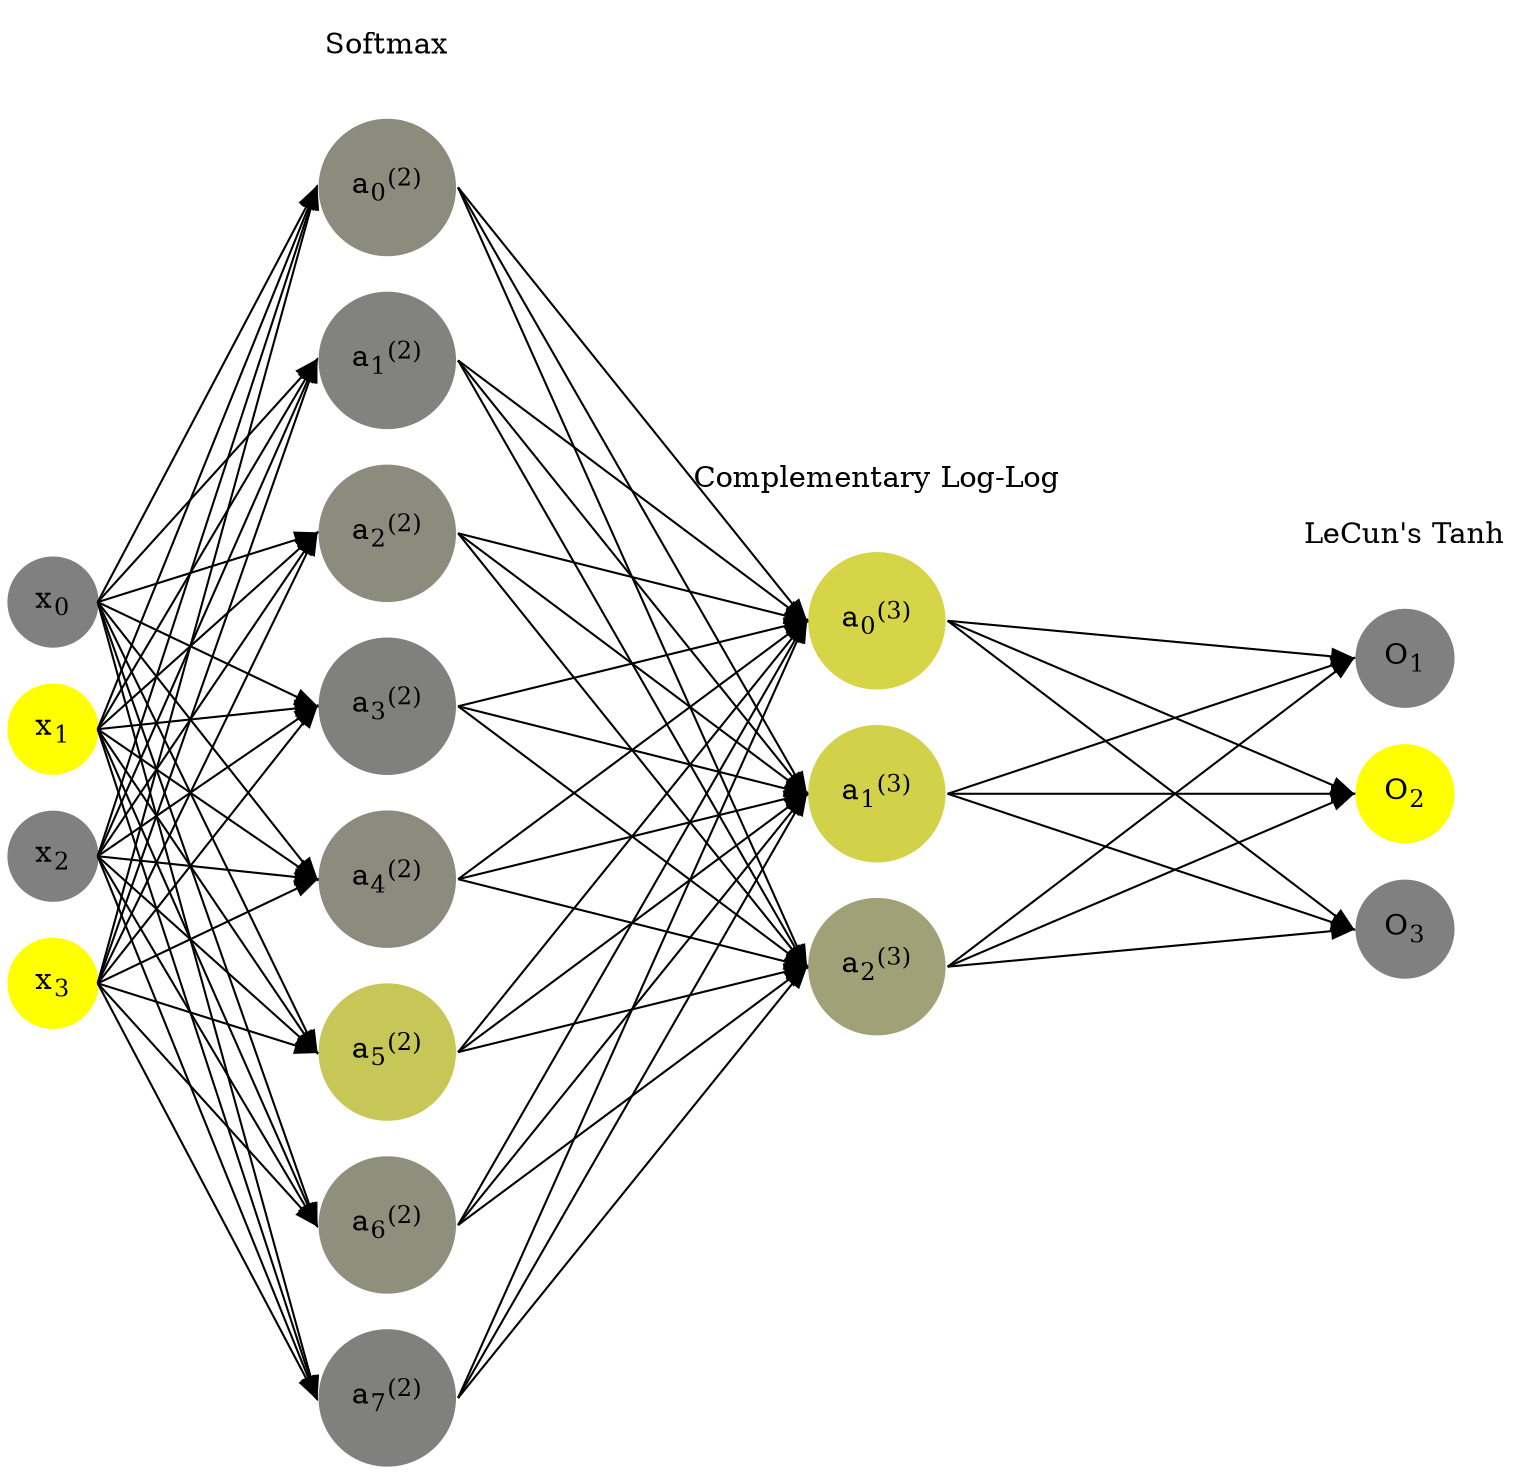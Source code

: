 digraph G {
	rankdir = LR;
	splines=false;
	edge[style=invis];
	ranksep= 1.4;
	{
	node [shape=circle, color="0.1667, 0.0, 0.5", style=filled, fillcolor="0.1667, 0.0, 0.5"];
	x0 [label=<x<sub>0</sub>>];
	}
	{
	node [shape=circle, color="0.1667, 1.0, 1.0", style=filled, fillcolor="0.1667, 1.0, 1.0"];
	x1 [label=<x<sub>1</sub>>];
	}
	{
	node [shape=circle, color="0.1667, 0.0, 0.5", style=filled, fillcolor="0.1667, 0.0, 0.5"];
	x2 [label=<x<sub>2</sub>>];
	}
	{
	node [shape=circle, color="0.1667, 1.0, 1.0", style=filled, fillcolor="0.1667, 1.0, 1.0"];
	x3 [label=<x<sub>3</sub>>];
	}
	{
	node [shape=circle, color="0.1667, 0.092070, 0.546035", style=filled, fillcolor="0.1667, 0.092070, 0.546035"];
	a02 [label=<a<sub>0</sub><sup>(2)</sup>>];
	}
	{
	node [shape=circle, color="0.1667, 0.020822, 0.510411", style=filled, fillcolor="0.1667, 0.020822, 0.510411"];
	a12 [label=<a<sub>1</sub><sup>(2)</sup>>];
	}
	{
	node [shape=circle, color="0.1667, 0.099032, 0.549516", style=filled, fillcolor="0.1667, 0.099032, 0.549516"];
	a22 [label=<a<sub>2</sub><sup>(2)</sup>>];
	}
	{
	node [shape=circle, color="0.1667, 0.006975, 0.503487", style=filled, fillcolor="0.1667, 0.006975, 0.503487"];
	a32 [label=<a<sub>3</sub><sup>(2)</sup>>];
	}
	{
	node [shape=circle, color="0.1667, 0.093164, 0.546582", style=filled, fillcolor="0.1667, 0.093164, 0.546582"];
	a42 [label=<a<sub>4</sub><sup>(2)</sup>>];
	}
	{
	node [shape=circle, color="0.1667, 0.560641, 0.780320", style=filled, fillcolor="0.1667, 0.560641, 0.780320"];
	a52 [label=<a<sub>5</sub><sup>(2)</sup>>];
	}
	{
	node [shape=circle, color="0.1667, 0.122874, 0.561437", style=filled, fillcolor="0.1667, 0.122874, 0.561437"];
	a62 [label=<a<sub>6</sub><sup>(2)</sup>>];
	}
	{
	node [shape=circle, color="0.1667, 0.004422, 0.502211", style=filled, fillcolor="0.1667, 0.004422, 0.502211"];
	a72 [label=<a<sub>7</sub><sup>(2)</sup>>];
	}
	{
	node [shape=circle, color="0.1667, 0.666522, 0.833261", style=filled, fillcolor="0.1667, 0.666522, 0.833261"];
	a03 [label=<a<sub>0</sub><sup>(3)</sup>>];
	}
	{
	node [shape=circle, color="0.1667, 0.644822, 0.822411", style=filled, fillcolor="0.1667, 0.644822, 0.822411"];
	a13 [label=<a<sub>1</sub><sup>(3)</sup>>];
	}
	{
	node [shape=circle, color="0.1667, 0.259044, 0.629522", style=filled, fillcolor="0.1667, 0.259044, 0.629522"];
	a23 [label=<a<sub>2</sub><sup>(3)</sup>>];
	}
	{
	node [shape=circle, color="0.1667, 0.0, 0.5", style=filled, fillcolor="0.1667, 0.0, 0.5"];
	O1 [label=<O<sub>1</sub>>];
	}
	{
	node [shape=circle, color="0.1667, 1.0, 1.0", style=filled, fillcolor="0.1667, 1.0, 1.0"];
	O2 [label=<O<sub>2</sub>>];
	}
	{
	node [shape=circle, color="0.1667, 0.0, 0.5", style=filled, fillcolor="0.1667, 0.0, 0.5"];
	O3 [label=<O<sub>3</sub>>];
	}
	{
	rank=same;
	x0->x1->x2->x3;
	}
	{
	rank=same;
	a02->a12->a22->a32->a42->a52->a62->a72;
	}
	{
	rank=same;
	a03->a13->a23;
	}
	{
	rank=same;
	O1->O2->O3;
	}
	l1 [shape=plaintext,label="Softmax"];
	l1->a02;
	{rank=same; l1;a02};
	l2 [shape=plaintext,label="Complementary Log-Log"];
	l2->a03;
	{rank=same; l2;a03};
	l3 [shape=plaintext,label="LeCun's Tanh"];
	l3->O1;
	{rank=same; l3;O1};
edge[style=solid, tailport=e, headport=w];
	{x0;x1;x2;x3} -> {a02;a12;a22;a32;a42;a52;a62;a72};
	{a02;a12;a22;a32;a42;a52;a62;a72} -> {a03;a13;a23};
	{a03;a13;a23} -> {O1,O2,O3};
}